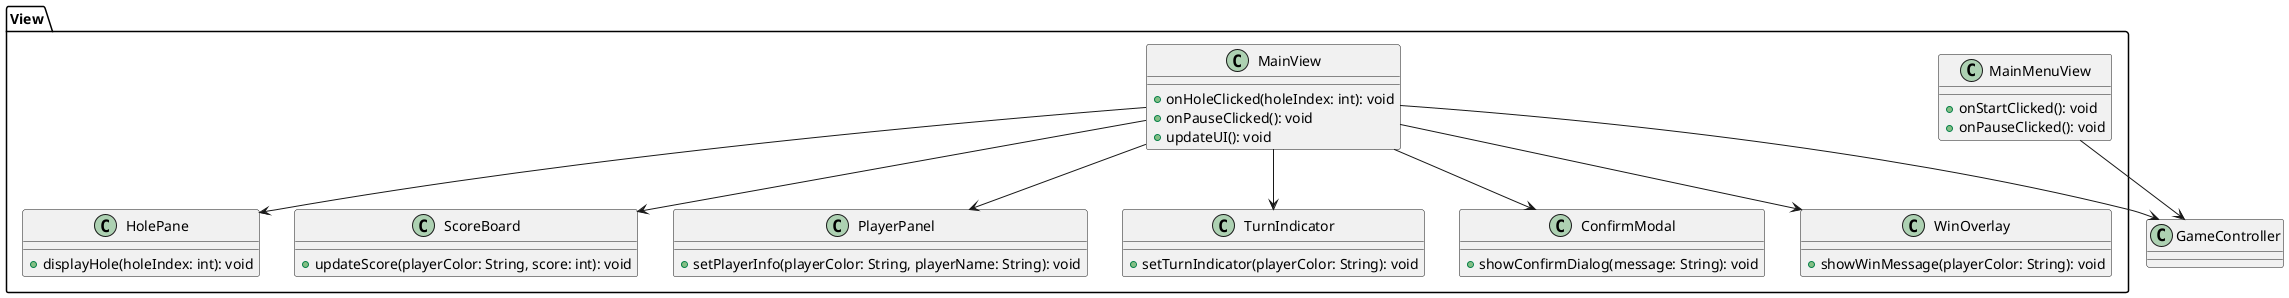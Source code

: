 @startuml class_diagram_ui

skinparam componentStyle rectangle

package "View" {
  class MainMenuView {
    +onStartClicked(): void
    +onPauseClicked(): void
  }

  class MainView {
    +onHoleClicked(holeIndex: int): void
    +onPauseClicked(): void
    +updateUI(): void
  }

  class HolePane {
    +displayHole(holeIndex: int): void
  }

  class ScoreBoard {
    +updateScore(playerColor: String, score: int): void
  }

  class PlayerPanel {
    +setPlayerInfo(playerColor: String, playerName: String): void
  }

  class TurnIndicator {
    +setTurnIndicator(playerColor: String): void
  }

  class ConfirmModal {
    +showConfirmDialog(message: String): void
  }

  class WinOverlay {
    +showWinMessage(playerColor: String): void
  }
}

MainView --> GameController
MainMenuView --> GameController
MainView --> HolePane
MainView --> ScoreBoard
MainView --> PlayerPanel
MainView --> TurnIndicator
MainView --> ConfirmModal
MainView --> WinOverlay
@enduml
